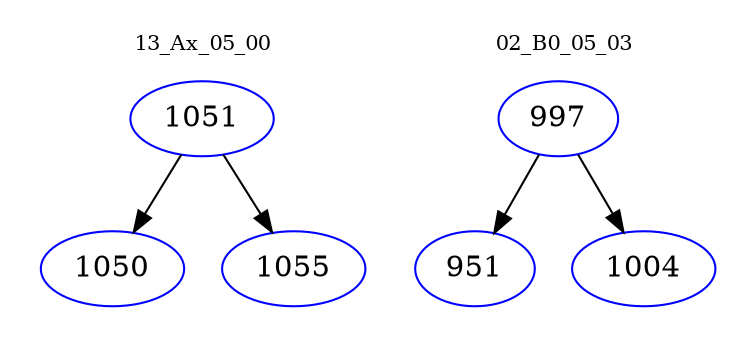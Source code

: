 digraph{
subgraph cluster_0 {
color = white
label = "13_Ax_05_00";
fontsize=10;
T0_1051 [label="1051", color="blue"]
T0_1051 -> T0_1050 [color="black"]
T0_1050 [label="1050", color="blue"]
T0_1051 -> T0_1055 [color="black"]
T0_1055 [label="1055", color="blue"]
}
subgraph cluster_1 {
color = white
label = "02_B0_05_03";
fontsize=10;
T1_997 [label="997", color="blue"]
T1_997 -> T1_951 [color="black"]
T1_951 [label="951", color="blue"]
T1_997 -> T1_1004 [color="black"]
T1_1004 [label="1004", color="blue"]
}
}
